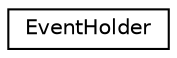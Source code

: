 digraph "Graphical Class Hierarchy"
{
  edge [fontname="Helvetica",fontsize="10",labelfontname="Helvetica",labelfontsize="10"];
  node [fontname="Helvetica",fontsize="10",shape=record];
  rankdir="LR";
  Node1 [label="EventHolder",height=0.2,width=0.4,color="black", fillcolor="white", style="filled",URL="$struct_event_holder.html"];
}

